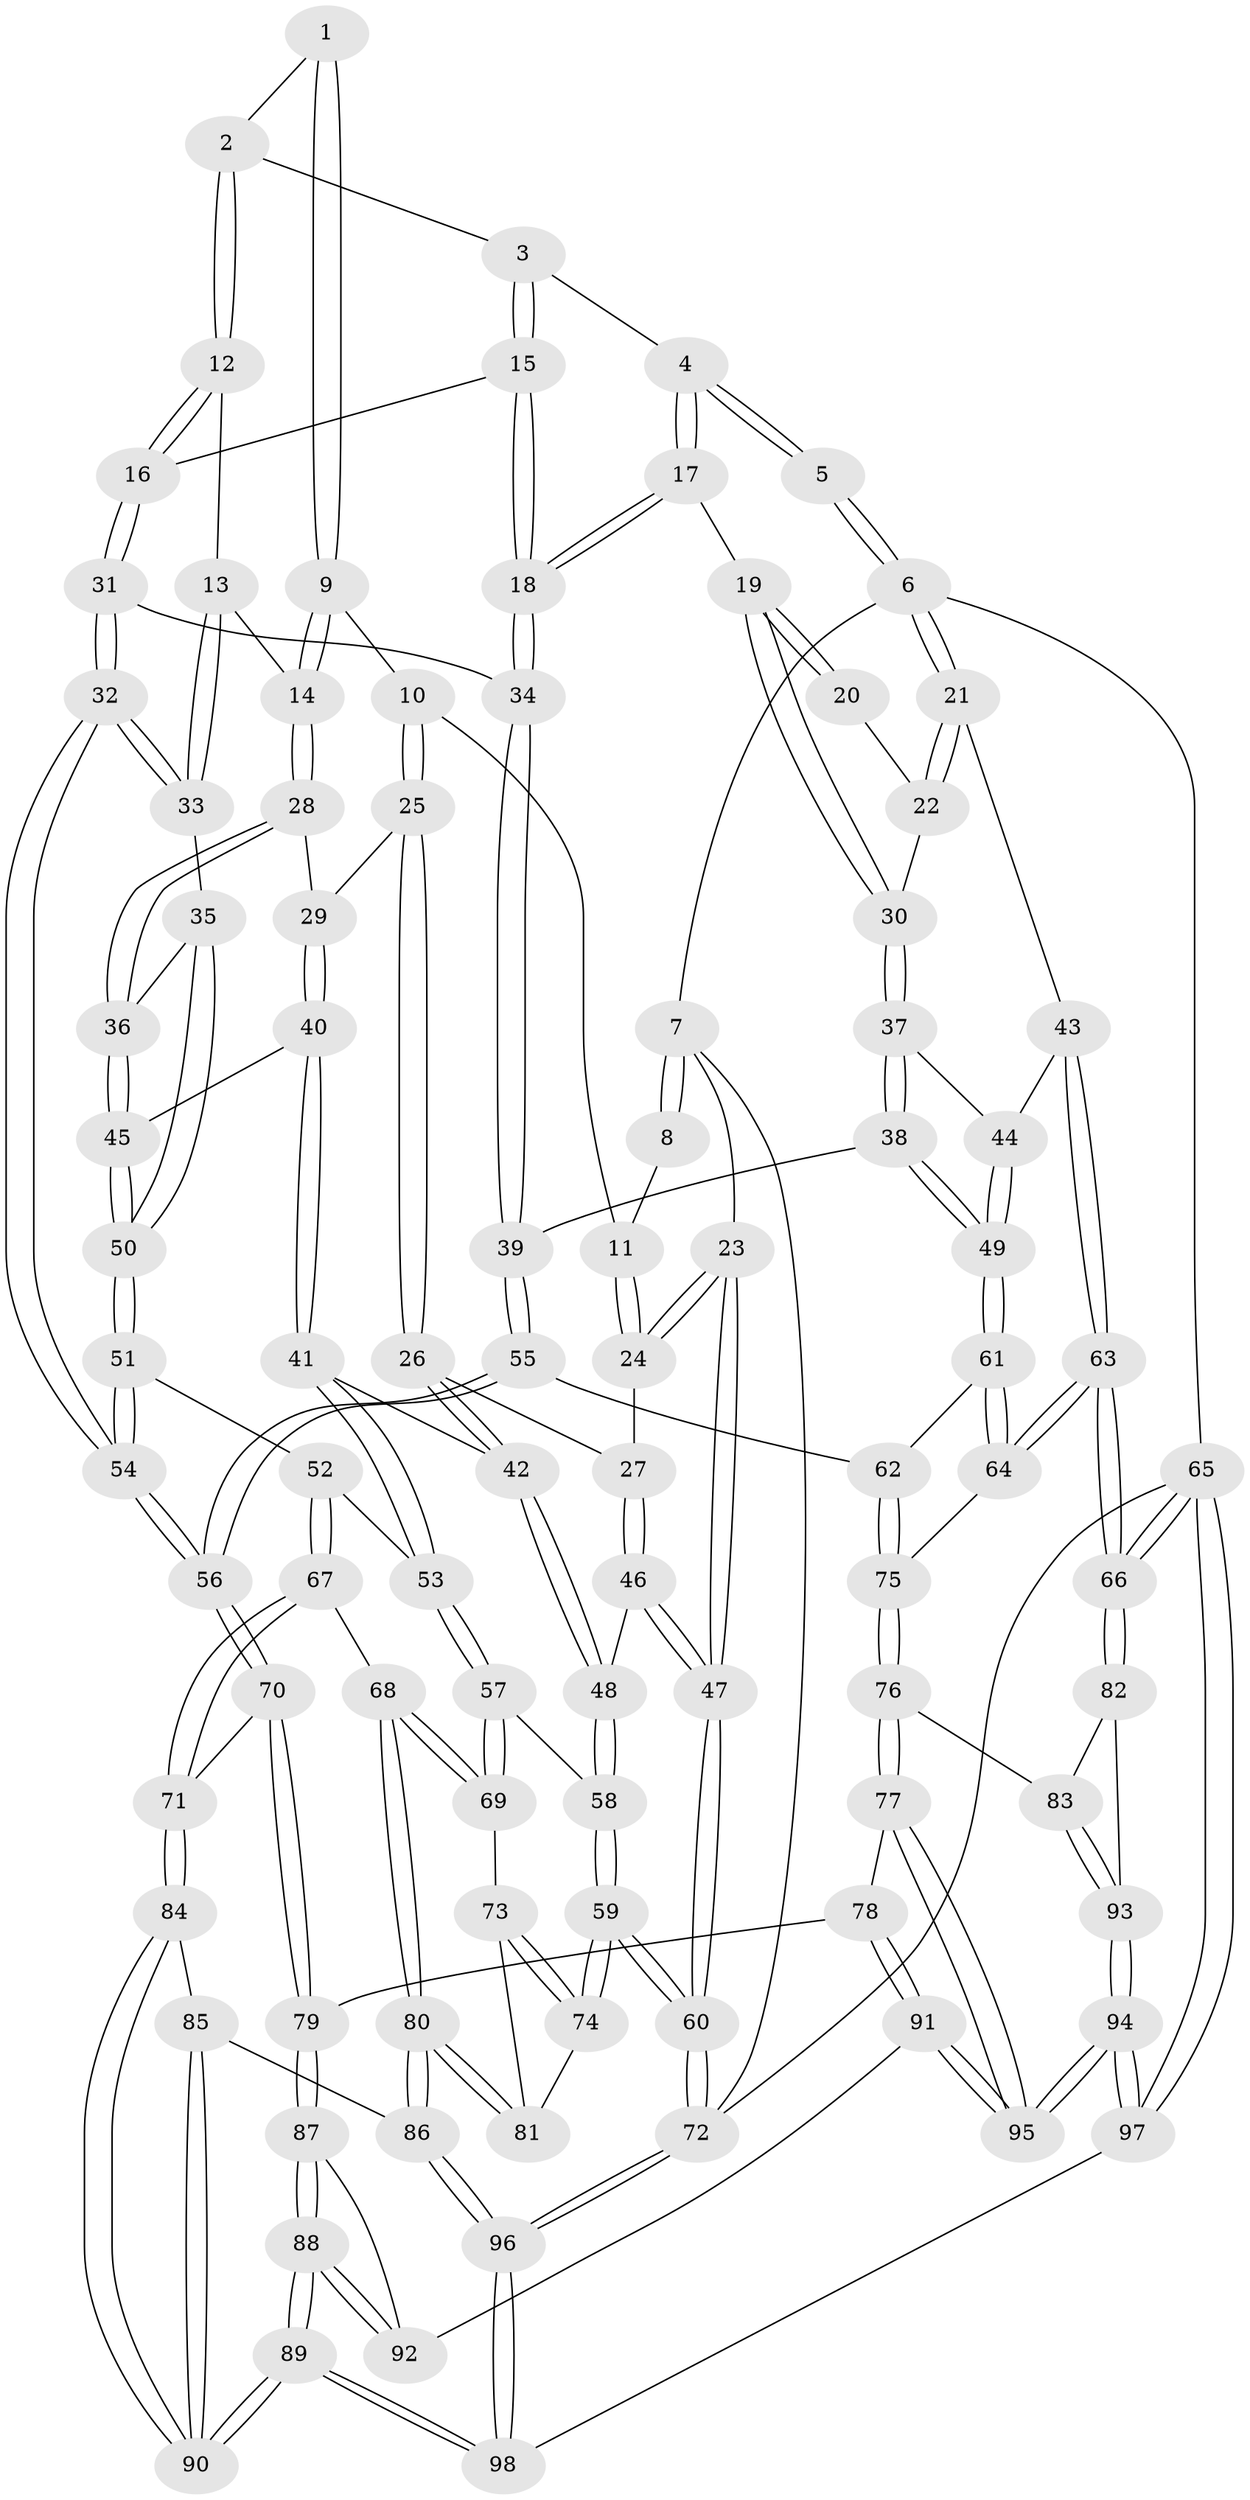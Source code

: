 // coarse degree distribution, {4: 0.4838709677419355, 5: 0.16129032258064516, 3: 0.2903225806451613, 6: 0.03225806451612903, 2: 0.03225806451612903}
// Generated by graph-tools (version 1.1) at 2025/38/03/04/25 23:38:34]
// undirected, 98 vertices, 242 edges
graph export_dot {
  node [color=gray90,style=filled];
  1 [pos="+0.2276800350997313+0"];
  2 [pos="+0.43799004477320796+0"];
  3 [pos="+0.6542585258367085+0"];
  4 [pos="+0.7603433824468723+0"];
  5 [pos="+1+0"];
  6 [pos="+1+0"];
  7 [pos="+0+0"];
  8 [pos="+0.12412589039854592+0"];
  9 [pos="+0.2728526774389538+0.03259104149439904"];
  10 [pos="+0.18344218123016126+0.11534950096759995"];
  11 [pos="+0.08907542116380283+0.11567390796476298"];
  12 [pos="+0.4321020063884399+0.10833669588869221"];
  13 [pos="+0.390696443671408+0.11408403839122744"];
  14 [pos="+0.33591554095303106+0.10253253340373346"];
  15 [pos="+0.5598683378863525+0.07874561329269598"];
  16 [pos="+0.50816346824893+0.10994258688908823"];
  17 [pos="+0.7596580403459477+0.16356376753399862"];
  18 [pos="+0.6905417109976619+0.20457057752563151"];
  19 [pos="+0.7852452829678415+0.1680055731396203"];
  20 [pos="+0.8742182622233458+0.06670907875842608"];
  21 [pos="+1+0"];
  22 [pos="+0.8908532357536372+0.16096241400046912"];
  23 [pos="+0+0.03634756335738746"];
  24 [pos="+0.03614785952318525+0.1449605946016498"];
  25 [pos="+0.1828590783435845+0.2091069729507552"];
  26 [pos="+0.11096527745206439+0.2498696620092649"];
  27 [pos="+0.08792164874754017+0.24022794519246107"];
  28 [pos="+0.29941201491159225+0.21875888613125052"];
  29 [pos="+0.1856036829657954+0.21059005646176995"];
  30 [pos="+0.8634088627573837+0.20219067272697974"];
  31 [pos="+0.5040815592211952+0.26878343823382483"];
  32 [pos="+0.45707801894302597+0.31299665755716627"];
  33 [pos="+0.42618710428471984+0.29352933943240406"];
  34 [pos="+0.6739026778150699+0.27111257001043926"];
  35 [pos="+0.376958443864853+0.28561129184665635"];
  36 [pos="+0.3085267985811891+0.25611965252193564"];
  37 [pos="+0.8672719710637619+0.2078396650626314"];
  38 [pos="+0.7491264991549443+0.35341590125129474"];
  39 [pos="+0.6879851133312814+0.32092067072739355"];
  40 [pos="+0.22960476612755665+0.3125393682114356"];
  41 [pos="+0.18286787563153076+0.34602369197552213"];
  42 [pos="+0.13972670080330574+0.3295031783425813"];
  43 [pos="+1+0.1455268043973556"];
  44 [pos="+0.9141811866448066+0.25439112644706513"];
  45 [pos="+0.2677294666071395+0.30595433048358617"];
  46 [pos="+0+0.32530041116338154"];
  47 [pos="+0+0.3281365994473073"];
  48 [pos="+0.0722157346198164+0.3815953562148165"];
  49 [pos="+0.883797993368905+0.4572431115808511"];
  50 [pos="+0.3081776873068813+0.3868109125757376"];
  51 [pos="+0.31235776910592294+0.40950535908946895"];
  52 [pos="+0.27729036946765034+0.44143442260308946"];
  53 [pos="+0.20838422512572197+0.43491337585152934"];
  54 [pos="+0.46550233226308513+0.41631595065427734"];
  55 [pos="+0.544924511977055+0.4990746072839852"];
  56 [pos="+0.5244256363738423+0.5062291405843481"];
  57 [pos="+0.14175084888425152+0.4983020968147033"];
  58 [pos="+0.08078167864917006+0.4837292563758216"];
  59 [pos="+0+0.6116493225143497"];
  60 [pos="+0+0.6118456963949547"];
  61 [pos="+0.8985102733079677+0.48912248356015653"];
  62 [pos="+0.6193664469869127+0.5159542666329768"];
  63 [pos="+1+0.6157166193674604"];
  64 [pos="+0.9617249795947872+0.5558814638992485"];
  65 [pos="+1+1"];
  66 [pos="+1+1"];
  67 [pos="+0.3409462222553976+0.6377895802249763"];
  68 [pos="+0.26243720729275677+0.6535509598084028"];
  69 [pos="+0.20031196550615582+0.6151729225659432"];
  70 [pos="+0.4702559137094684+0.6250034715388308"];
  71 [pos="+0.3871254757071477+0.6452594128407112"];
  72 [pos="+0+1"];
  73 [pos="+0.16284035125671562+0.6250404740370946"];
  74 [pos="+0+0.6409934761454918"];
  75 [pos="+0.7633661674539978+0.6747440089840945"];
  76 [pos="+0.7419028829071526+0.6992202055259377"];
  77 [pos="+0.5876762445564536+0.7173391181516076"];
  78 [pos="+0.5567803517732846+0.7010536356283812"];
  79 [pos="+0.5065259671541865+0.6676996805423677"];
  80 [pos="+0.1569679594215332+0.8382298952529206"];
  81 [pos="+0.05960220696269551+0.745311981884564"];
  82 [pos="+0.8553981887628356+0.8244404755831861"];
  83 [pos="+0.7558950741222014+0.7653927023315225"];
  84 [pos="+0.371535453641858+0.7531671283842724"];
  85 [pos="+0.20904830550323955+0.8720484298993417"];
  86 [pos="+0.15815457066142455+0.8612947531137597"];
  87 [pos="+0.48674835143964473+0.7717301554257967"];
  88 [pos="+0.42699361448113016+0.9280147080762488"];
  89 [pos="+0.3993864297541661+0.9549806180185316"];
  90 [pos="+0.3667510246279315+0.9198267329364597"];
  91 [pos="+0.5282543883859284+0.8798065629126548"];
  92 [pos="+0.5257885053278959+0.880272836466283"];
  93 [pos="+0.7229455645324361+0.8619444859870994"];
  94 [pos="+0.6844221399854311+0.9422085742843818"];
  95 [pos="+0.6395530756770915+0.8916393692769119"];
  96 [pos="+0+1"];
  97 [pos="+0.7664619411094991+1"];
  98 [pos="+0.43561625725180414+1"];
  1 -- 2;
  1 -- 9;
  1 -- 9;
  2 -- 3;
  2 -- 12;
  2 -- 12;
  3 -- 4;
  3 -- 15;
  3 -- 15;
  4 -- 5;
  4 -- 5;
  4 -- 17;
  4 -- 17;
  5 -- 6;
  5 -- 6;
  6 -- 7;
  6 -- 21;
  6 -- 21;
  6 -- 65;
  7 -- 8;
  7 -- 8;
  7 -- 23;
  7 -- 72;
  8 -- 11;
  9 -- 10;
  9 -- 14;
  9 -- 14;
  10 -- 11;
  10 -- 25;
  10 -- 25;
  11 -- 24;
  11 -- 24;
  12 -- 13;
  12 -- 16;
  12 -- 16;
  13 -- 14;
  13 -- 33;
  13 -- 33;
  14 -- 28;
  14 -- 28;
  15 -- 16;
  15 -- 18;
  15 -- 18;
  16 -- 31;
  16 -- 31;
  17 -- 18;
  17 -- 18;
  17 -- 19;
  18 -- 34;
  18 -- 34;
  19 -- 20;
  19 -- 20;
  19 -- 30;
  19 -- 30;
  20 -- 22;
  21 -- 22;
  21 -- 22;
  21 -- 43;
  22 -- 30;
  23 -- 24;
  23 -- 24;
  23 -- 47;
  23 -- 47;
  24 -- 27;
  25 -- 26;
  25 -- 26;
  25 -- 29;
  26 -- 27;
  26 -- 42;
  26 -- 42;
  27 -- 46;
  27 -- 46;
  28 -- 29;
  28 -- 36;
  28 -- 36;
  29 -- 40;
  29 -- 40;
  30 -- 37;
  30 -- 37;
  31 -- 32;
  31 -- 32;
  31 -- 34;
  32 -- 33;
  32 -- 33;
  32 -- 54;
  32 -- 54;
  33 -- 35;
  34 -- 39;
  34 -- 39;
  35 -- 36;
  35 -- 50;
  35 -- 50;
  36 -- 45;
  36 -- 45;
  37 -- 38;
  37 -- 38;
  37 -- 44;
  38 -- 39;
  38 -- 49;
  38 -- 49;
  39 -- 55;
  39 -- 55;
  40 -- 41;
  40 -- 41;
  40 -- 45;
  41 -- 42;
  41 -- 53;
  41 -- 53;
  42 -- 48;
  42 -- 48;
  43 -- 44;
  43 -- 63;
  43 -- 63;
  44 -- 49;
  44 -- 49;
  45 -- 50;
  45 -- 50;
  46 -- 47;
  46 -- 47;
  46 -- 48;
  47 -- 60;
  47 -- 60;
  48 -- 58;
  48 -- 58;
  49 -- 61;
  49 -- 61;
  50 -- 51;
  50 -- 51;
  51 -- 52;
  51 -- 54;
  51 -- 54;
  52 -- 53;
  52 -- 67;
  52 -- 67;
  53 -- 57;
  53 -- 57;
  54 -- 56;
  54 -- 56;
  55 -- 56;
  55 -- 56;
  55 -- 62;
  56 -- 70;
  56 -- 70;
  57 -- 58;
  57 -- 69;
  57 -- 69;
  58 -- 59;
  58 -- 59;
  59 -- 60;
  59 -- 60;
  59 -- 74;
  59 -- 74;
  60 -- 72;
  60 -- 72;
  61 -- 62;
  61 -- 64;
  61 -- 64;
  62 -- 75;
  62 -- 75;
  63 -- 64;
  63 -- 64;
  63 -- 66;
  63 -- 66;
  64 -- 75;
  65 -- 66;
  65 -- 66;
  65 -- 97;
  65 -- 97;
  65 -- 72;
  66 -- 82;
  66 -- 82;
  67 -- 68;
  67 -- 71;
  67 -- 71;
  68 -- 69;
  68 -- 69;
  68 -- 80;
  68 -- 80;
  69 -- 73;
  70 -- 71;
  70 -- 79;
  70 -- 79;
  71 -- 84;
  71 -- 84;
  72 -- 96;
  72 -- 96;
  73 -- 74;
  73 -- 74;
  73 -- 81;
  74 -- 81;
  75 -- 76;
  75 -- 76;
  76 -- 77;
  76 -- 77;
  76 -- 83;
  77 -- 78;
  77 -- 95;
  77 -- 95;
  78 -- 79;
  78 -- 91;
  78 -- 91;
  79 -- 87;
  79 -- 87;
  80 -- 81;
  80 -- 81;
  80 -- 86;
  80 -- 86;
  82 -- 83;
  82 -- 93;
  83 -- 93;
  83 -- 93;
  84 -- 85;
  84 -- 90;
  84 -- 90;
  85 -- 86;
  85 -- 90;
  85 -- 90;
  86 -- 96;
  86 -- 96;
  87 -- 88;
  87 -- 88;
  87 -- 92;
  88 -- 89;
  88 -- 89;
  88 -- 92;
  88 -- 92;
  89 -- 90;
  89 -- 90;
  89 -- 98;
  89 -- 98;
  91 -- 92;
  91 -- 95;
  91 -- 95;
  93 -- 94;
  93 -- 94;
  94 -- 95;
  94 -- 95;
  94 -- 97;
  94 -- 97;
  96 -- 98;
  96 -- 98;
  97 -- 98;
}
